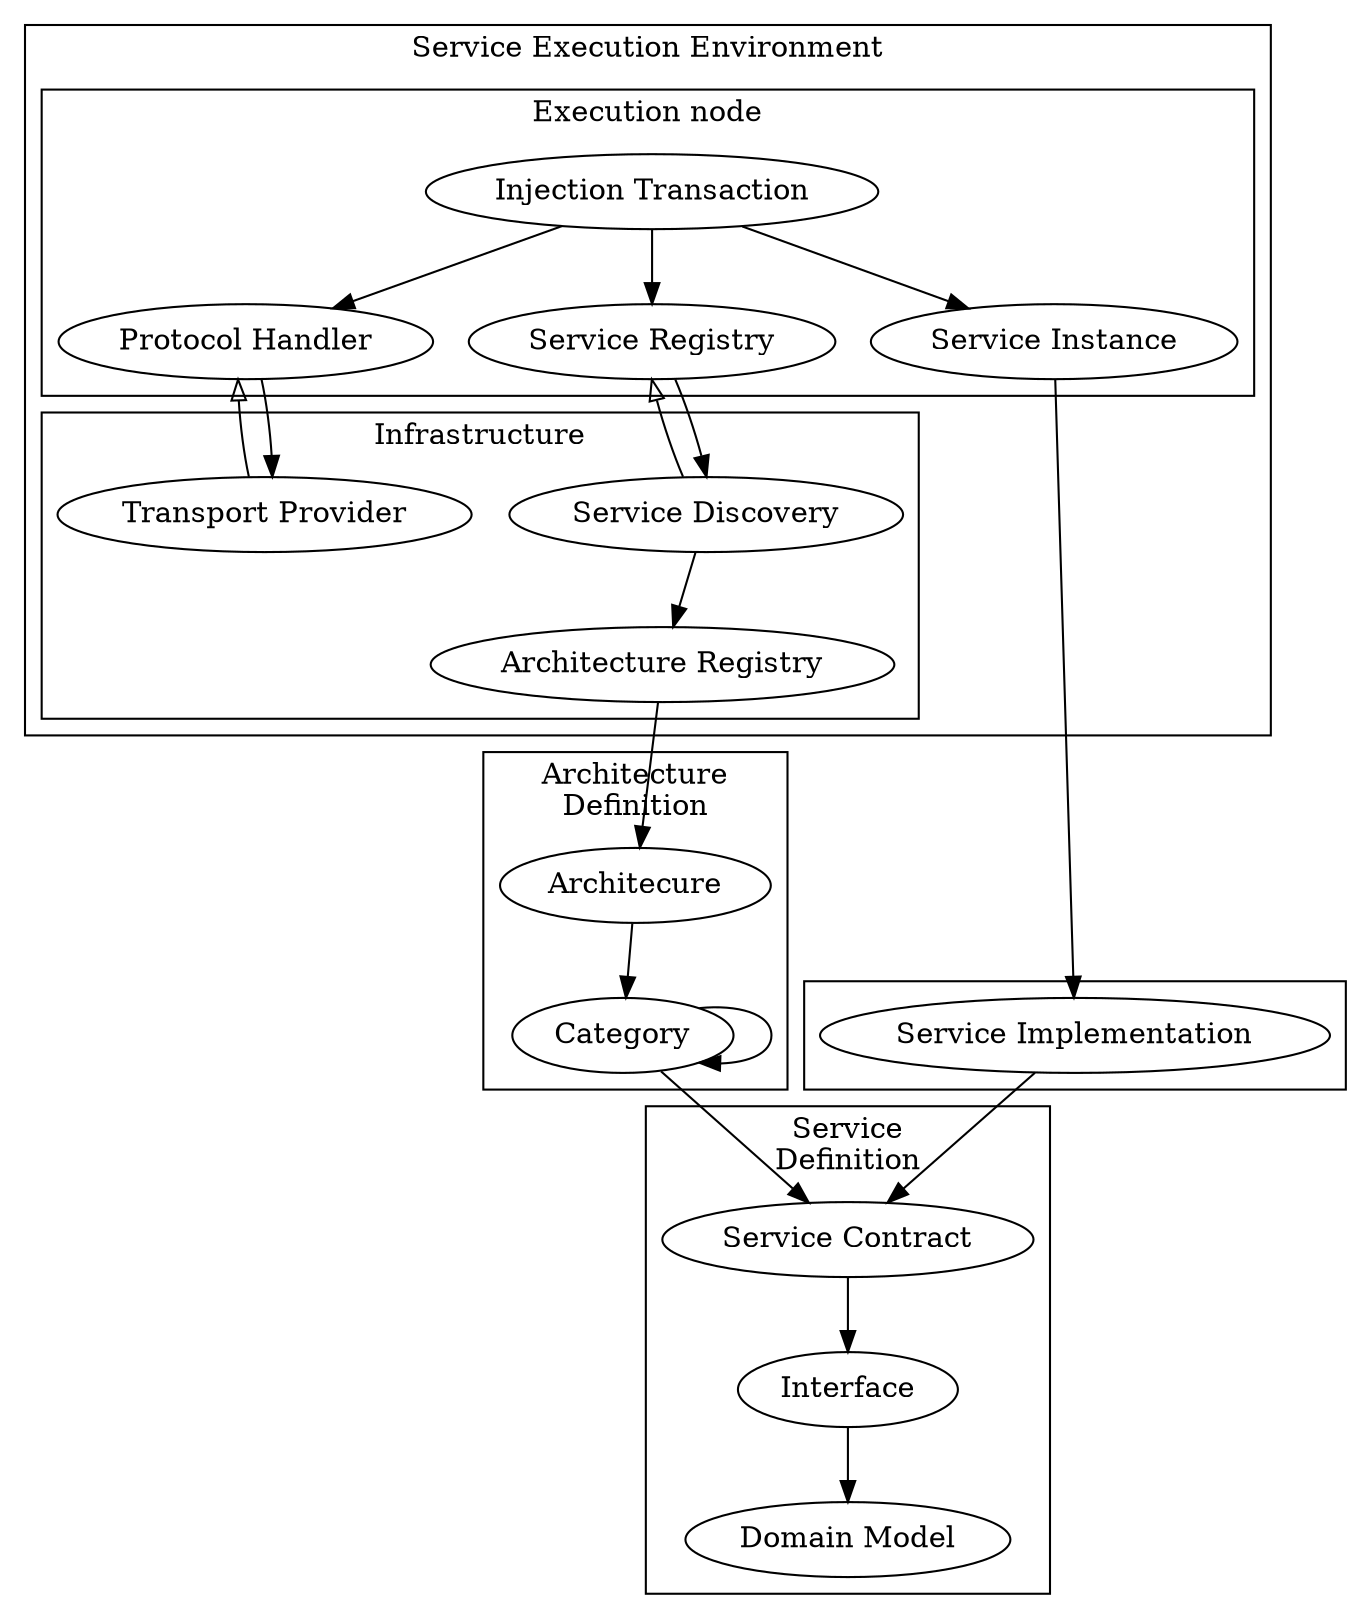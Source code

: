 digraph see {
subgraph clusterSEE {
	label = "Service Execution Environment";
	subgraph clusterSEENode {
		label = "Execution node";
		SI [label="Service Instance"];
		PH [label="Protocol Handler"];
		IT [label="Injection Transaction"];
		SIrec [label="Service Registry"];
	}
	subgraph clusterInfrastructure {
		label = "Infrastructure";
		AR [label="Architecture Registry"];
		SD [label="Service Discovery"];
		TP [label="Transport Provider"];
	}
}


subgraph clusterServiceDefinition {
	label = "Service\nDefinition";
	SC [label="Service Contract"];
	I [label="Interface"];
	DM [label="Domain Model"];
}
subgraph clusterArchitectureDefinition {
	label = "Architecture\nDefinition";
	A [label="Architecure"];
	C [label="Category"];
}
subgraph clusterServiceInstance {
	SImpl [label="Service Implementation"];
}


SImpl -> SC;
A -> C;
C -> C;
C -> SC;
AR -> A;
SC -> I;
I -> DM;
SI -> SImpl;



IT -> SIrec;
IT -> SI;
IT -> PH;
#PH -> IT [arrowhead="onormal"];
#IT -> PH [arrowhead="onormal"];
#PH -> IT;

PH -> TP;

SIrec -> SD;
SD -> SIrec [arrowhead="onormal"];
TP -> PH [arrowhead="onormal"];
SD -> AR;

}
